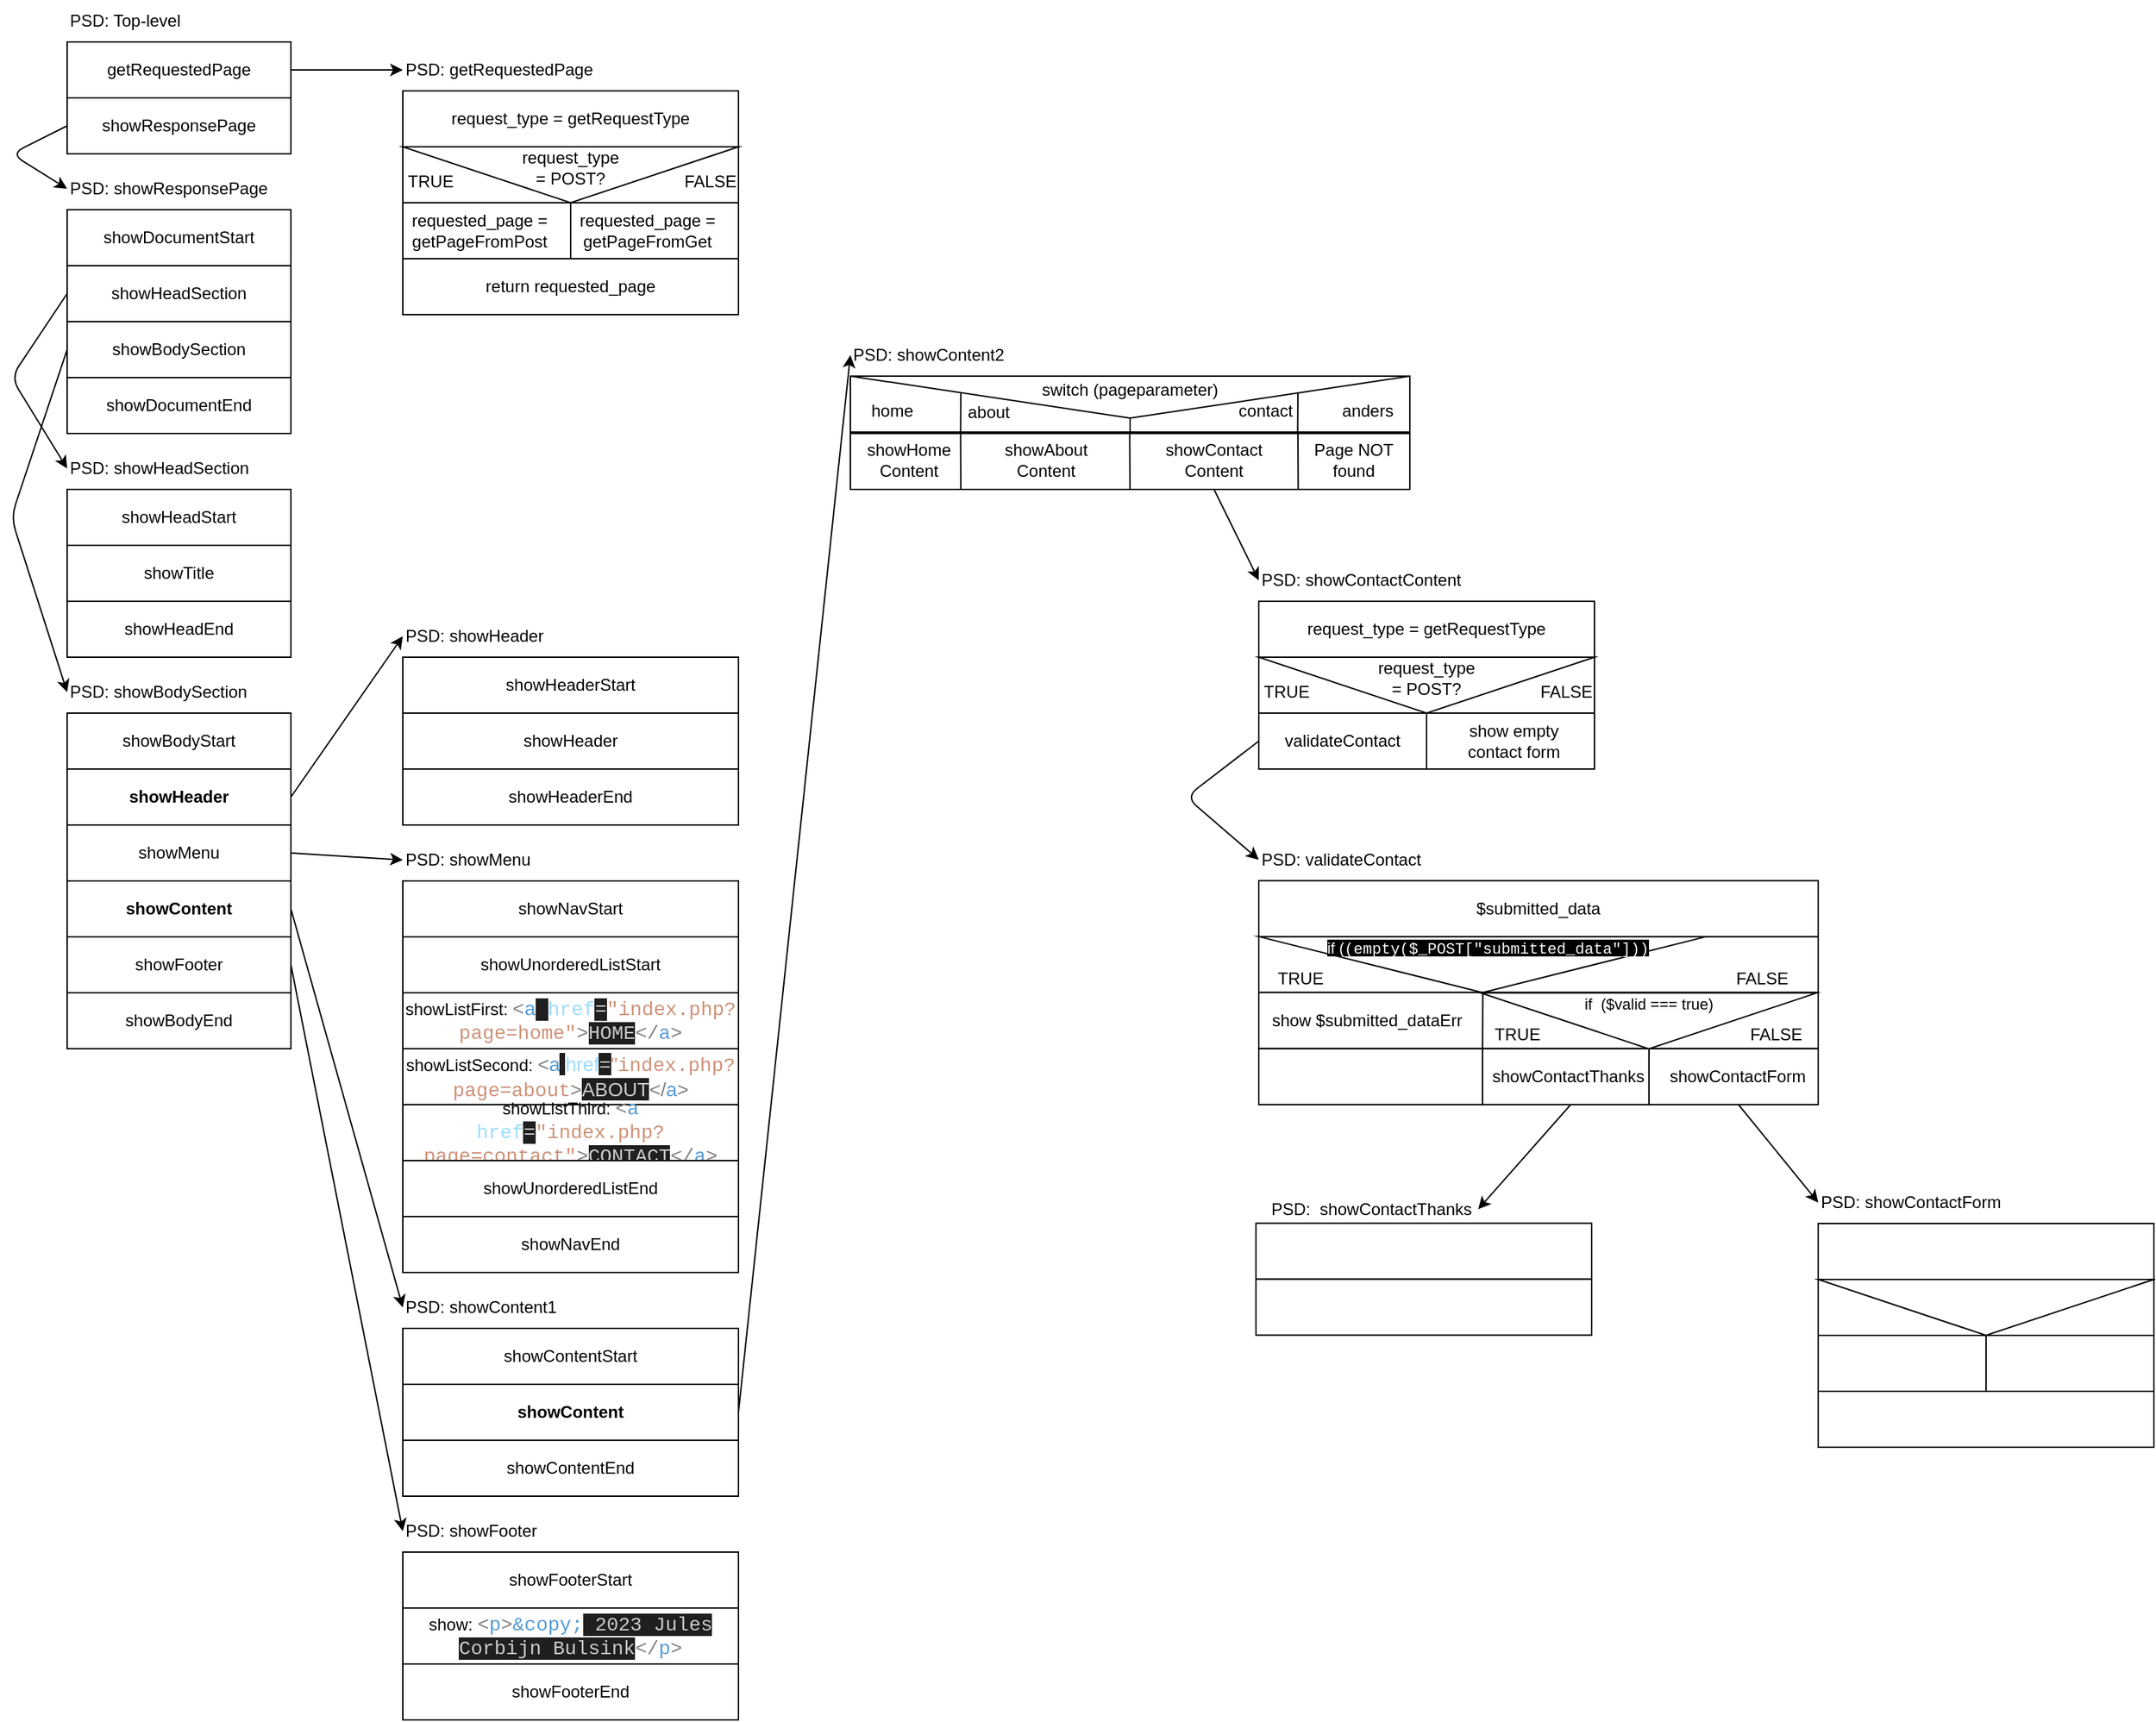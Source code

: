 <mxfile>
    <diagram id="UEIXfD_zLCxOEp8NK75K" name="Page-1">
        <mxGraphModel dx="501" dy="369" grid="1" gridSize="10" guides="1" tooltips="1" connect="1" arrows="1" fold="1" page="1" pageScale="1" pageWidth="3300" pageHeight="4681" math="0" shadow="0">
            <root>
                <mxCell id="0"/>
                <mxCell id="1" parent="0"/>
                <mxCell id="223" style="edgeStyle=none;html=1;exitX=1;exitY=0.5;exitDx=0;exitDy=0;entryX=0;entryY=0.5;entryDx=0;entryDy=0;fontSize=12;" parent="1" source="2" target="93" edge="1">
                    <mxGeometry relative="1" as="geometry"/>
                </mxCell>
                <mxCell id="2" value="getRequestedPage" style="rounded=0;whiteSpace=wrap;html=1;" parent="1" vertex="1">
                    <mxGeometry x="80" y="80" width="160" height="40" as="geometry"/>
                </mxCell>
                <mxCell id="222" style="edgeStyle=none;html=1;exitX=0;exitY=0.5;exitDx=0;exitDy=0;entryX=0;entryY=0.5;entryDx=0;entryDy=0;fontSize=12;" parent="1" source="3" target="10" edge="1">
                    <mxGeometry relative="1" as="geometry">
                        <Array as="points">
                            <mxPoint x="40" y="160"/>
                        </Array>
                    </mxGeometry>
                </mxCell>
                <mxCell id="3" value="showResponsePage" style="rounded=0;whiteSpace=wrap;html=1;" parent="1" vertex="1">
                    <mxGeometry x="80" y="120" width="160" height="40" as="geometry"/>
                </mxCell>
                <mxCell id="5" value="PSD: Top-level" style="text;html=1;strokeColor=none;fillColor=none;align=left;verticalAlign=middle;whiteSpace=wrap;rounded=0;" parent="1" vertex="1">
                    <mxGeometry x="80" y="50" width="110" height="30" as="geometry"/>
                </mxCell>
                <mxCell id="8" value="showDocumentStart" style="rounded=0;whiteSpace=wrap;html=1;" parent="1" vertex="1">
                    <mxGeometry x="80" y="200" width="160" height="40" as="geometry"/>
                </mxCell>
                <mxCell id="43" style="edgeStyle=none;html=1;exitX=0;exitY=0.5;exitDx=0;exitDy=0;entryX=0;entryY=0.5;entryDx=0;entryDy=0;" parent="1" source="9" target="41" edge="1">
                    <mxGeometry relative="1" as="geometry">
                        <mxPoint x="40" y="260" as="targetPoint"/>
                        <Array as="points">
                            <mxPoint x="40" y="320"/>
                        </Array>
                    </mxGeometry>
                </mxCell>
                <mxCell id="9" value="showHeadSection" style="rounded=0;whiteSpace=wrap;html=1;" parent="1" vertex="1">
                    <mxGeometry x="80" y="240" width="160" height="40" as="geometry"/>
                </mxCell>
                <mxCell id="10" value="PSD: showResponsePage" style="text;html=1;strokeColor=none;fillColor=none;align=left;verticalAlign=middle;whiteSpace=wrap;rounded=0;" parent="1" vertex="1">
                    <mxGeometry x="80" y="170" width="150" height="30" as="geometry"/>
                </mxCell>
                <mxCell id="45" style="edgeStyle=none;html=1;exitX=0;exitY=0.5;exitDx=0;exitDy=0;entryX=0;entryY=0.5;entryDx=0;entryDy=0;" parent="1" source="12" target="18" edge="1">
                    <mxGeometry relative="1" as="geometry">
                        <Array as="points">
                            <mxPoint x="40" y="420"/>
                        </Array>
                    </mxGeometry>
                </mxCell>
                <mxCell id="12" value="showBodySection" style="rounded=0;whiteSpace=wrap;html=1;" parent="1" vertex="1">
                    <mxGeometry x="80" y="280" width="160" height="40" as="geometry"/>
                </mxCell>
                <mxCell id="13" value="showDocumentEnd" style="rounded=0;whiteSpace=wrap;html=1;" parent="1" vertex="1">
                    <mxGeometry x="80" y="320" width="160" height="40" as="geometry"/>
                </mxCell>
                <mxCell id="14" value="showBodyStart" style="rounded=0;whiteSpace=wrap;html=1;" parent="1" vertex="1">
                    <mxGeometry x="80" y="560" width="160" height="40" as="geometry"/>
                </mxCell>
                <mxCell id="66" style="edgeStyle=none;html=1;exitX=1;exitY=0.5;exitDx=0;exitDy=0;entryX=0;entryY=0.5;entryDx=0;entryDy=0;fontFamily=Helvetica;" parent="1" source="15" target="32" edge="1">
                    <mxGeometry relative="1" as="geometry"/>
                </mxCell>
                <mxCell id="15" value="&lt;b&gt;showHeader&lt;/b&gt;" style="rounded=0;whiteSpace=wrap;html=1;" parent="1" vertex="1">
                    <mxGeometry x="80" y="600" width="160" height="40" as="geometry"/>
                </mxCell>
                <mxCell id="65" style="edgeStyle=none;html=1;exitX=1;exitY=0.5;exitDx=0;exitDy=0;entryX=0;entryY=0.5;entryDx=0;entryDy=0;fontFamily=Helvetica;" parent="1" source="16" target="23" edge="1">
                    <mxGeometry relative="1" as="geometry"/>
                </mxCell>
                <mxCell id="16" value="showMenu" style="rounded=0;whiteSpace=wrap;html=1;" parent="1" vertex="1">
                    <mxGeometry x="80" y="640" width="160" height="40" as="geometry"/>
                </mxCell>
                <mxCell id="64" style="edgeStyle=none;html=1;exitX=1;exitY=0.5;exitDx=0;exitDy=0;entryX=0;entryY=0.5;entryDx=0;entryDy=0;fontFamily=Helvetica;" parent="1" source="17" target="59" edge="1">
                    <mxGeometry relative="1" as="geometry"/>
                </mxCell>
                <mxCell id="17" value="showContent" style="rounded=0;whiteSpace=wrap;html=1;fontStyle=1" parent="1" vertex="1">
                    <mxGeometry x="80" y="680" width="160" height="40" as="geometry"/>
                </mxCell>
                <mxCell id="18" value="PSD: showBodySection" style="text;html=1;strokeColor=none;fillColor=none;align=left;verticalAlign=middle;whiteSpace=wrap;rounded=0;" parent="1" vertex="1">
                    <mxGeometry x="80" y="530" width="150" height="30" as="geometry"/>
                </mxCell>
                <mxCell id="63" style="edgeStyle=none;html=1;exitX=1;exitY=0.5;exitDx=0;exitDy=0;entryX=0;entryY=0.5;entryDx=0;entryDy=0;fontFamily=Helvetica;" parent="1" source="19" target="37" edge="1">
                    <mxGeometry relative="1" as="geometry"/>
                </mxCell>
                <mxCell id="19" value="showFooter" style="rounded=0;whiteSpace=wrap;html=1;" parent="1" vertex="1">
                    <mxGeometry x="80" y="720" width="160" height="40" as="geometry"/>
                </mxCell>
                <mxCell id="20" value="showBodyEnd" style="rounded=0;whiteSpace=wrap;html=1;" parent="1" vertex="1">
                    <mxGeometry x="80" y="760" width="160" height="40" as="geometry"/>
                </mxCell>
                <mxCell id="21" value="showUnorderedListStart" style="rounded=0;whiteSpace=wrap;html=1;" parent="1" vertex="1">
                    <mxGeometry x="320" y="720" width="240" height="40" as="geometry"/>
                </mxCell>
                <mxCell id="22" value="showListFirst:&amp;nbsp;&lt;span style=&quot;font-family: Consolas, &amp;quot;Courier New&amp;quot;, monospace; font-size: 14px; color: rgb(128, 128, 128);&quot;&gt;&amp;lt;&lt;/span&gt;&lt;span style=&quot;font-family: Consolas, &amp;quot;Courier New&amp;quot;, monospace; font-size: 14px; color: rgb(86, 156, 214);&quot;&gt;a&lt;/span&gt;&lt;span style=&quot;background-color: rgb(31, 31, 31); color: rgb(204, 204, 204); font-family: Consolas, &amp;quot;Courier New&amp;quot;, monospace; font-size: 14px;&quot;&gt; &lt;/span&gt;&lt;span style=&quot;font-family: Consolas, &amp;quot;Courier New&amp;quot;, monospace; font-size: 14px; color: rgb(156, 220, 254);&quot;&gt;href&lt;/span&gt;&lt;span style=&quot;background-color: rgb(31, 31, 31); color: rgb(204, 204, 204); font-family: Consolas, &amp;quot;Courier New&amp;quot;, monospace; font-size: 14px;&quot;&gt;=&lt;/span&gt;&lt;span style=&quot;font-family: Consolas, &amp;quot;Courier New&amp;quot;, monospace; font-size: 14px; color: rgb(206, 145, 120);&quot;&gt;&quot;index.php?page=home&quot;&lt;/span&gt;&lt;span style=&quot;font-family: Consolas, &amp;quot;Courier New&amp;quot;, monospace; font-size: 14px; color: rgb(128, 128, 128);&quot;&gt;&amp;gt;&lt;/span&gt;&lt;span style=&quot;background-color: rgb(31, 31, 31); color: rgb(204, 204, 204); font-family: Consolas, &amp;quot;Courier New&amp;quot;, monospace; font-size: 14px;&quot;&gt;HOME&lt;/span&gt;&lt;span style=&quot;font-family: Consolas, &amp;quot;Courier New&amp;quot;, monospace; font-size: 14px; color: rgb(128, 128, 128);&quot;&gt;&amp;lt;/&lt;/span&gt;&lt;span style=&quot;font-family: Consolas, &amp;quot;Courier New&amp;quot;, monospace; font-size: 14px; color: rgb(86, 156, 214);&quot;&gt;a&lt;/span&gt;&lt;span style=&quot;font-family: Consolas, &amp;quot;Courier New&amp;quot;, monospace; font-size: 14px; color: rgb(128, 128, 128);&quot;&gt;&amp;gt;&lt;/span&gt;" style="rounded=0;whiteSpace=wrap;html=1;" parent="1" vertex="1">
                    <mxGeometry x="320" y="760" width="240" height="40" as="geometry"/>
                </mxCell>
                <mxCell id="23" value="PSD: showMenu" style="text;html=1;strokeColor=none;fillColor=none;align=left;verticalAlign=middle;whiteSpace=wrap;rounded=0;" parent="1" vertex="1">
                    <mxGeometry x="320" y="650" width="150" height="30" as="geometry"/>
                </mxCell>
                <mxCell id="24" value="showListSecond:&amp;nbsp;&lt;span style=&quot;font-size: 14px; color: rgb(128, 128, 128);&quot;&gt;&amp;lt;&lt;/span&gt;&lt;span style=&quot;font-size: 14px; color: rgb(86, 156, 214);&quot;&gt;a&lt;/span&gt;&lt;span style=&quot;background-color: rgb(31, 31, 31); color: rgb(204, 204, 204); font-size: 14px;&quot;&gt; &lt;/span&gt;&lt;span style=&quot;font-size: 14px; color: rgb(156, 220, 254);&quot;&gt;href&lt;/span&gt;&lt;span style=&quot;background-color: rgb(31, 31, 31); color: rgb(204, 204, 204); font-size: 14px;&quot;&gt;=&lt;/span&gt;&lt;span style=&quot;font-size: 14px; color: rgb(206, 145, 120);&quot;&gt;&quot;&lt;/span&gt;&lt;span style=&quot;color: rgb(206, 145, 120); font-family: Consolas, &amp;quot;Courier New&amp;quot;, monospace; font-size: 14px;&quot;&gt;index.php?page=about&lt;/span&gt;&lt;span style=&quot;font-size: 14px; color: rgb(128, 128, 128);&quot;&gt;&amp;gt;&lt;/span&gt;&lt;span style=&quot;background-color: rgb(31, 31, 31); color: rgb(204, 204, 204); font-size: 14px;&quot;&gt;ABOUT&lt;/span&gt;&lt;span style=&quot;font-size: 14px; color: rgb(128, 128, 128);&quot;&gt;&amp;lt;/&lt;/span&gt;&lt;span style=&quot;font-size: 14px; color: rgb(86, 156, 214);&quot;&gt;a&lt;/span&gt;&lt;span style=&quot;font-size: 14px; color: rgb(128, 128, 128);&quot;&gt;&amp;gt;&lt;/span&gt;" style="rounded=0;whiteSpace=wrap;html=1;" parent="1" vertex="1">
                    <mxGeometry x="320" y="800" width="240" height="40" as="geometry"/>
                </mxCell>
                <mxCell id="25" value="showListThird:&amp;nbsp;&lt;span style=&quot;font-family: Consolas, &amp;quot;Courier New&amp;quot;, monospace; font-size: 14px; color: rgb(128, 128, 128);&quot;&gt;&amp;lt;&lt;/span&gt;&lt;span style=&quot;font-family: Consolas, &amp;quot;Courier New&amp;quot;, monospace; font-size: 14px; color: rgb(86, 156, 214);&quot;&gt;a&lt;/span&gt;&lt;span style=&quot;background-color: rgb(31, 31, 31); color: rgb(204, 204, 204); font-family: Consolas, &amp;quot;Courier New&amp;quot;, monospace; font-size: 14px;&quot;&gt; &lt;/span&gt;&lt;span style=&quot;font-family: Consolas, &amp;quot;Courier New&amp;quot;, monospace; font-size: 14px; color: rgb(156, 220, 254);&quot;&gt;href&lt;/span&gt;&lt;span style=&quot;background-color: rgb(31, 31, 31); color: rgb(204, 204, 204); font-family: Consolas, &amp;quot;Courier New&amp;quot;, monospace; font-size: 14px;&quot;&gt;=&lt;/span&gt;&lt;span style=&quot;font-family: Consolas, &amp;quot;Courier New&amp;quot;, monospace; font-size: 14px; color: rgb(206, 145, 120);&quot;&gt;&quot;index.php?page=contact&quot;&lt;/span&gt;&lt;span style=&quot;font-family: Consolas, &amp;quot;Courier New&amp;quot;, monospace; font-size: 14px; color: rgb(128, 128, 128);&quot;&gt;&amp;gt;&lt;/span&gt;&lt;span style=&quot;background-color: rgb(31, 31, 31); color: rgb(204, 204, 204); font-family: Consolas, &amp;quot;Courier New&amp;quot;, monospace; font-size: 14px;&quot;&gt;CONTACT&lt;/span&gt;&lt;span style=&quot;font-family: Consolas, &amp;quot;Courier New&amp;quot;, monospace; font-size: 14px; color: rgb(128, 128, 128);&quot;&gt;&amp;lt;/&lt;/span&gt;&lt;span style=&quot;font-family: Consolas, &amp;quot;Courier New&amp;quot;, monospace; font-size: 14px; color: rgb(86, 156, 214);&quot;&gt;a&lt;/span&gt;&lt;span style=&quot;font-family: Consolas, &amp;quot;Courier New&amp;quot;, monospace; font-size: 14px; color: rgb(128, 128, 128);&quot;&gt;&amp;gt;&lt;/span&gt;" style="rounded=0;whiteSpace=wrap;html=1;" parent="1" vertex="1">
                    <mxGeometry x="320" y="840" width="240" height="40" as="geometry"/>
                </mxCell>
                <mxCell id="26" value="showUnorderedListEnd" style="rounded=0;whiteSpace=wrap;html=1;" parent="1" vertex="1">
                    <mxGeometry x="320" y="880" width="240" height="40" as="geometry"/>
                </mxCell>
                <mxCell id="27" value="showNavStart" style="rounded=0;whiteSpace=wrap;html=1;" parent="1" vertex="1">
                    <mxGeometry x="320" y="680" width="240" height="40" as="geometry"/>
                </mxCell>
                <mxCell id="29" value="showNavEnd" style="rounded=0;whiteSpace=wrap;html=1;" parent="1" vertex="1">
                    <mxGeometry x="320" y="920" width="240" height="40" as="geometry"/>
                </mxCell>
                <mxCell id="30" value="showHeaderStart" style="rounded=0;whiteSpace=wrap;html=1;" parent="1" vertex="1">
                    <mxGeometry x="320" y="520" width="240" height="40" as="geometry"/>
                </mxCell>
                <mxCell id="31" value="showHeader" style="rounded=0;whiteSpace=wrap;html=1;" parent="1" vertex="1">
                    <mxGeometry x="320" y="560" width="240" height="40" as="geometry"/>
                </mxCell>
                <mxCell id="32" value="PSD: showHeader" style="text;html=1;strokeColor=none;fillColor=none;align=left;verticalAlign=middle;whiteSpace=wrap;rounded=0;" parent="1" vertex="1">
                    <mxGeometry x="320" y="490" width="150" height="30" as="geometry"/>
                </mxCell>
                <mxCell id="33" value="showHeaderEnd" style="rounded=0;whiteSpace=wrap;html=1;" parent="1" vertex="1">
                    <mxGeometry x="320" y="600" width="240" height="40" as="geometry"/>
                </mxCell>
                <mxCell id="35" value="showFooterStart" style="rounded=0;whiteSpace=wrap;html=1;" parent="1" vertex="1">
                    <mxGeometry x="320" y="1160" width="240" height="40" as="geometry"/>
                </mxCell>
                <mxCell id="36" value="show:&amp;nbsp;&lt;span style=&quot;font-family: Consolas, &amp;quot;Courier New&amp;quot;, monospace; font-size: 14px; color: rgb(128, 128, 128);&quot;&gt;&amp;lt;&lt;/span&gt;&lt;span style=&quot;font-family: Consolas, &amp;quot;Courier New&amp;quot;, monospace; font-size: 14px; color: rgb(86, 156, 214);&quot;&gt;p&lt;/span&gt;&lt;span style=&quot;font-family: Consolas, &amp;quot;Courier New&amp;quot;, monospace; font-size: 14px; color: rgb(128, 128, 128);&quot;&gt;&amp;gt;&lt;/span&gt;&lt;span style=&quot;font-family: Consolas, &amp;quot;Courier New&amp;quot;, monospace; font-size: 14px; color: rgb(86, 156, 214);&quot;&gt;&amp;amp;copy;&lt;/span&gt;&lt;span style=&quot;background-color: rgb(31, 31, 31); color: rgb(204, 204, 204); font-family: Consolas, &amp;quot;Courier New&amp;quot;, monospace; font-size: 14px;&quot;&gt; 2023 Jules Corbijn Bulsink&lt;/span&gt;&lt;span style=&quot;font-family: Consolas, &amp;quot;Courier New&amp;quot;, monospace; font-size: 14px; color: rgb(128, 128, 128);&quot;&gt;&amp;lt;/&lt;/span&gt;&lt;span style=&quot;font-family: Consolas, &amp;quot;Courier New&amp;quot;, monospace; font-size: 14px; color: rgb(86, 156, 214);&quot;&gt;p&lt;/span&gt;&lt;span style=&quot;font-family: Consolas, &amp;quot;Courier New&amp;quot;, monospace; font-size: 14px; color: rgb(128, 128, 128);&quot;&gt;&amp;gt;&lt;/span&gt;" style="rounded=0;whiteSpace=wrap;html=1;" parent="1" vertex="1">
                    <mxGeometry x="320" y="1200" width="240" height="40" as="geometry"/>
                </mxCell>
                <mxCell id="37" value="PSD: showFooter" style="text;html=1;strokeColor=none;fillColor=none;align=left;verticalAlign=middle;whiteSpace=wrap;rounded=0;" parent="1" vertex="1">
                    <mxGeometry x="320" y="1130" width="150" height="30" as="geometry"/>
                </mxCell>
                <mxCell id="38" value="showFooterEnd" style="rounded=0;whiteSpace=wrap;html=1;" parent="1" vertex="1">
                    <mxGeometry x="320" y="1240" width="240" height="40" as="geometry"/>
                </mxCell>
                <mxCell id="39" value="showHeadStart" style="rounded=0;whiteSpace=wrap;html=1;" parent="1" vertex="1">
                    <mxGeometry x="80" y="400" width="160" height="40" as="geometry"/>
                </mxCell>
                <mxCell id="40" value="&lt;span style=&quot;font-weight: normal;&quot;&gt;showTitle&lt;/span&gt;" style="rounded=0;whiteSpace=wrap;html=1;fontStyle=1" parent="1" vertex="1">
                    <mxGeometry x="80" y="440" width="160" height="40" as="geometry"/>
                </mxCell>
                <mxCell id="41" value="PSD: showHeadSection" style="text;html=1;strokeColor=none;fillColor=none;align=left;verticalAlign=middle;whiteSpace=wrap;rounded=0;" parent="1" vertex="1">
                    <mxGeometry x="80" y="370" width="150" height="30" as="geometry"/>
                </mxCell>
                <mxCell id="42" value="showHeadEnd" style="rounded=0;whiteSpace=wrap;html=1;" parent="1" vertex="1">
                    <mxGeometry x="80" y="480" width="160" height="40" as="geometry"/>
                </mxCell>
                <mxCell id="57" value="showContentStart" style="rounded=0;whiteSpace=wrap;html=1;" parent="1" vertex="1">
                    <mxGeometry x="320" y="1000" width="240" height="40" as="geometry"/>
                </mxCell>
                <mxCell id="155" style="edgeStyle=none;html=1;exitX=1;exitY=0.5;exitDx=0;exitDy=0;entryX=0;entryY=0.5;entryDx=0;entryDy=0;fontFamily=Helvetica;" parent="1" source="58" target="139" edge="1">
                    <mxGeometry relative="1" as="geometry"/>
                </mxCell>
                <mxCell id="58" value="&lt;b&gt;showContent&lt;/b&gt;" style="rounded=0;whiteSpace=wrap;html=1;" parent="1" vertex="1">
                    <mxGeometry x="320" y="1040" width="240" height="40" as="geometry"/>
                </mxCell>
                <mxCell id="59" value="PSD: showContent1" style="text;html=1;strokeColor=none;fillColor=none;align=left;verticalAlign=middle;whiteSpace=wrap;rounded=0;" parent="1" vertex="1">
                    <mxGeometry x="320" y="970" width="150" height="30" as="geometry"/>
                </mxCell>
                <mxCell id="60" value="showContentEnd" style="rounded=0;whiteSpace=wrap;html=1;" parent="1" vertex="1">
                    <mxGeometry x="320" y="1080" width="240" height="40" as="geometry"/>
                </mxCell>
                <mxCell id="93" value="PSD: getRequestedPage" style="text;html=1;strokeColor=none;fillColor=none;align=left;verticalAlign=middle;whiteSpace=wrap;rounded=0;" parent="1" vertex="1">
                    <mxGeometry x="320" y="85" width="150" height="30" as="geometry"/>
                </mxCell>
                <mxCell id="94" value="" style="rounded=0;whiteSpace=wrap;html=1;" parent="1" vertex="1">
                    <mxGeometry x="320" y="155" width="240" height="40" as="geometry"/>
                </mxCell>
                <mxCell id="95" value="" style="triangle;whiteSpace=wrap;html=1;fontFamily=Helvetica;rotation=90;" parent="1" vertex="1">
                    <mxGeometry x="420" y="55" width="40" height="240" as="geometry"/>
                </mxCell>
                <mxCell id="97" value="request_type = POST?" style="text;html=1;strokeColor=none;fillColor=none;align=center;verticalAlign=middle;whiteSpace=wrap;rounded=0;fontFamily=Helvetica;" parent="1" vertex="1">
                    <mxGeometry x="410" y="155" width="60" height="30" as="geometry"/>
                </mxCell>
                <mxCell id="98" value="request_type = getRequestType" style="rounded=0;whiteSpace=wrap;html=1;" parent="1" vertex="1">
                    <mxGeometry x="320" y="115" width="240" height="40" as="geometry"/>
                </mxCell>
                <mxCell id="99" value="TRUE" style="text;html=1;strokeColor=none;fillColor=none;align=center;verticalAlign=middle;whiteSpace=wrap;rounded=0;fontFamily=Helvetica;" parent="1" vertex="1">
                    <mxGeometry x="310" y="165" width="60" height="30" as="geometry"/>
                </mxCell>
                <mxCell id="100" value="FALSE" style="text;html=1;strokeColor=none;fillColor=none;align=center;verticalAlign=middle;whiteSpace=wrap;rounded=0;fontFamily=Helvetica;" parent="1" vertex="1">
                    <mxGeometry x="510" y="165" width="60" height="30" as="geometry"/>
                </mxCell>
                <mxCell id="101" value="" style="rounded=0;whiteSpace=wrap;html=1;" parent="1" vertex="1">
                    <mxGeometry x="320" y="195" width="240" height="40" as="geometry"/>
                </mxCell>
                <mxCell id="102" value="" style="endArrow=none;html=1;fontFamily=Helvetica;entryX=0.5;entryY=0;entryDx=0;entryDy=0;exitX=0.5;exitY=1;exitDx=0;exitDy=0;" parent="1" source="101" target="101" edge="1">
                    <mxGeometry width="50" height="50" relative="1" as="geometry">
                        <mxPoint x="370" y="245" as="sourcePoint"/>
                        <mxPoint x="420" y="195" as="targetPoint"/>
                    </mxGeometry>
                </mxCell>
                <mxCell id="103" value="requested_page = getPageFromPost" style="text;html=1;strokeColor=none;fillColor=none;align=center;verticalAlign=middle;whiteSpace=wrap;rounded=0;fontFamily=Helvetica;" parent="1" vertex="1">
                    <mxGeometry x="310" y="200" width="130" height="30" as="geometry"/>
                </mxCell>
                <mxCell id="104" value="requested_page = getPageFromGet" style="text;html=1;strokeColor=none;fillColor=none;align=center;verticalAlign=middle;whiteSpace=wrap;rounded=0;fontFamily=Helvetica;" parent="1" vertex="1">
                    <mxGeometry x="430" y="200" width="130" height="30" as="geometry"/>
                </mxCell>
                <mxCell id="106" value="return requested_page" style="rounded=0;whiteSpace=wrap;html=1;" parent="1" vertex="1">
                    <mxGeometry x="320" y="235" width="240" height="40" as="geometry"/>
                </mxCell>
                <mxCell id="119" value="" style="rounded=0;whiteSpace=wrap;html=1;" parent="1" vertex="1">
                    <mxGeometry x="640" y="319" width="400" height="40" as="geometry"/>
                </mxCell>
                <mxCell id="120" value="" style="triangle;whiteSpace=wrap;html=1;fontFamily=Helvetica;rotation=90;" parent="1" vertex="1">
                    <mxGeometry x="825" y="134" width="30" height="400" as="geometry"/>
                </mxCell>
                <mxCell id="121" value="switch (pageparameter)" style="text;html=1;strokeColor=none;fillColor=none;align=center;verticalAlign=middle;whiteSpace=wrap;rounded=0;fontFamily=Helvetica;" parent="1" vertex="1">
                    <mxGeometry x="755" y="314" width="170" height="30" as="geometry"/>
                </mxCell>
                <mxCell id="135" value="" style="endArrow=none;html=1;fontFamily=Helvetica;exitX=0.197;exitY=1.007;exitDx=0;exitDy=0;exitPerimeter=0;" parent="1" source="119" edge="1">
                    <mxGeometry width="50" height="50" relative="1" as="geometry">
                        <mxPoint x="710" y="389" as="sourcePoint"/>
                        <mxPoint x="719" y="331" as="targetPoint"/>
                    </mxGeometry>
                </mxCell>
                <mxCell id="136" value="" style="endArrow=none;html=1;fontFamily=Helvetica;exitX=0.197;exitY=1.007;exitDx=0;exitDy=0;exitPerimeter=0;" parent="1" edge="1">
                    <mxGeometry width="50" height="50" relative="1" as="geometry">
                        <mxPoint x="959.8" y="359.28" as="sourcePoint"/>
                        <mxPoint x="960" y="331" as="targetPoint"/>
                    </mxGeometry>
                </mxCell>
                <mxCell id="137" value="" style="endArrow=none;html=1;fontFamily=Helvetica;exitX=0.5;exitY=1;exitDx=0;exitDy=0;" parent="1" source="119" edge="1">
                    <mxGeometry width="50" height="50" relative="1" as="geometry">
                        <mxPoint x="780" y="389" as="sourcePoint"/>
                        <mxPoint x="840" y="349" as="targetPoint"/>
                    </mxGeometry>
                </mxCell>
                <mxCell id="139" value="PSD: showContent2" style="text;html=1;strokeColor=none;fillColor=none;align=left;verticalAlign=middle;whiteSpace=wrap;rounded=0;" parent="1" vertex="1">
                    <mxGeometry x="640" y="289" width="150" height="30" as="geometry"/>
                </mxCell>
                <mxCell id="140" value="home" style="text;html=1;strokeColor=none;fillColor=none;align=center;verticalAlign=middle;whiteSpace=wrap;rounded=0;fontFamily=Helvetica;" parent="1" vertex="1">
                    <mxGeometry x="640" y="329" width="60" height="30" as="geometry"/>
                </mxCell>
                <mxCell id="141" value="anders" style="text;html=1;strokeColor=none;fillColor=none;align=center;verticalAlign=middle;whiteSpace=wrap;rounded=0;fontFamily=Helvetica;" parent="1" vertex="1">
                    <mxGeometry x="980" y="329" width="60" height="30" as="geometry"/>
                </mxCell>
                <mxCell id="142" value="contact" style="text;html=1;strokeColor=none;fillColor=none;align=center;verticalAlign=middle;whiteSpace=wrap;rounded=0;fontFamily=Helvetica;" parent="1" vertex="1">
                    <mxGeometry x="907" y="329" width="60" height="30" as="geometry"/>
                </mxCell>
                <mxCell id="144" value="about" style="text;html=1;strokeColor=none;fillColor=none;align=center;verticalAlign=middle;whiteSpace=wrap;rounded=0;fontFamily=Helvetica;" parent="1" vertex="1">
                    <mxGeometry x="720" y="330" width="38" height="30" as="geometry"/>
                </mxCell>
                <mxCell id="147" value="" style="rounded=0;whiteSpace=wrap;html=1;fontFamily=Helvetica;" parent="1" vertex="1">
                    <mxGeometry x="640" y="360" width="400" height="40" as="geometry"/>
                </mxCell>
                <mxCell id="148" value="" style="endArrow=none;html=1;fontFamily=Helvetica;entryX=0.197;entryY=0.013;entryDx=0;entryDy=0;entryPerimeter=0;" parent="1" target="147" edge="1">
                    <mxGeometry width="50" height="50" relative="1" as="geometry">
                        <mxPoint x="719" y="400" as="sourcePoint"/>
                        <mxPoint x="710" y="350" as="targetPoint"/>
                    </mxGeometry>
                </mxCell>
                <mxCell id="149" value="" style="endArrow=none;html=1;fontFamily=Helvetica;entryX=0.197;entryY=0.013;entryDx=0;entryDy=0;entryPerimeter=0;" parent="1" edge="1">
                    <mxGeometry width="50" height="50" relative="1" as="geometry">
                        <mxPoint x="839.91" y="399.48" as="sourcePoint"/>
                        <mxPoint x="839.71" y="360" as="targetPoint"/>
                    </mxGeometry>
                </mxCell>
                <mxCell id="150" value="" style="endArrow=none;html=1;fontFamily=Helvetica;entryX=0.197;entryY=0.013;entryDx=0;entryDy=0;entryPerimeter=0;" parent="1" edge="1">
                    <mxGeometry width="50" height="50" relative="1" as="geometry">
                        <mxPoint x="960.2" y="400" as="sourcePoint"/>
                        <mxPoint x="960.0" y="360.52" as="targetPoint"/>
                    </mxGeometry>
                </mxCell>
                <mxCell id="151" value="showHome Content" style="text;html=1;strokeColor=none;fillColor=none;align=center;verticalAlign=middle;whiteSpace=wrap;rounded=0;fontFamily=Helvetica;" parent="1" vertex="1">
                    <mxGeometry x="652" y="364" width="60" height="30" as="geometry"/>
                </mxCell>
                <mxCell id="152" value="showAbout Content" style="text;html=1;strokeColor=none;fillColor=none;align=center;verticalAlign=middle;whiteSpace=wrap;rounded=0;fontFamily=Helvetica;" parent="1" vertex="1">
                    <mxGeometry x="750" y="364" width="60" height="30" as="geometry"/>
                </mxCell>
                <mxCell id="227" style="edgeStyle=none;html=1;entryX=0;entryY=0.5;entryDx=0;entryDy=0;fontSize=12;" parent="1" target="156" edge="1">
                    <mxGeometry relative="1" as="geometry">
                        <mxPoint x="900" y="400" as="sourcePoint"/>
                    </mxGeometry>
                </mxCell>
                <mxCell id="153" value="showContact Content" style="text;html=1;strokeColor=none;fillColor=none;align=center;verticalAlign=middle;whiteSpace=wrap;rounded=0;fontFamily=Helvetica;" parent="1" vertex="1">
                    <mxGeometry x="870" y="364" width="60" height="30" as="geometry"/>
                </mxCell>
                <mxCell id="154" value="Page NOT found" style="text;html=1;strokeColor=none;fillColor=none;align=center;verticalAlign=middle;whiteSpace=wrap;rounded=0;fontFamily=Helvetica;" parent="1" vertex="1">
                    <mxGeometry x="970" y="364" width="60" height="30" as="geometry"/>
                </mxCell>
                <mxCell id="229" value="" style="edgeStyle=none;html=1;fontSize=12;" parent="1" source="156" target="160" edge="1">
                    <mxGeometry relative="1" as="geometry"/>
                </mxCell>
                <mxCell id="156" value="PSD: showContactContent" style="text;html=1;strokeColor=none;fillColor=none;align=left;verticalAlign=middle;whiteSpace=wrap;rounded=0;" parent="1" vertex="1">
                    <mxGeometry x="932" y="450" width="150" height="30" as="geometry"/>
                </mxCell>
                <mxCell id="157" value="" style="rounded=0;whiteSpace=wrap;html=1;" parent="1" vertex="1">
                    <mxGeometry x="932" y="520" width="240" height="40" as="geometry"/>
                </mxCell>
                <mxCell id="158" value="" style="triangle;whiteSpace=wrap;html=1;fontFamily=Helvetica;rotation=90;" parent="1" vertex="1">
                    <mxGeometry x="1032" y="420" width="40" height="240" as="geometry"/>
                </mxCell>
                <mxCell id="159" value="request_type = POST?" style="text;html=1;strokeColor=none;fillColor=none;align=center;verticalAlign=middle;whiteSpace=wrap;rounded=0;fontFamily=Helvetica;" parent="1" vertex="1">
                    <mxGeometry x="1022" y="520" width="60" height="30" as="geometry"/>
                </mxCell>
                <mxCell id="160" value="request_type = getRequestType" style="rounded=0;whiteSpace=wrap;html=1;" parent="1" vertex="1">
                    <mxGeometry x="932" y="480" width="240" height="40" as="geometry"/>
                </mxCell>
                <mxCell id="161" value="TRUE" style="text;html=1;strokeColor=none;fillColor=none;align=center;verticalAlign=middle;whiteSpace=wrap;rounded=0;fontFamily=Helvetica;" parent="1" vertex="1">
                    <mxGeometry x="922" y="530" width="60" height="30" as="geometry"/>
                </mxCell>
                <mxCell id="163" value="FALSE" style="text;html=1;strokeColor=none;fillColor=none;align=center;verticalAlign=middle;whiteSpace=wrap;rounded=0;fontFamily=Helvetica;" parent="1" vertex="1">
                    <mxGeometry x="1122" y="530" width="60" height="30" as="geometry"/>
                </mxCell>
                <mxCell id="230" style="edgeStyle=none;html=1;exitX=0;exitY=0.5;exitDx=0;exitDy=0;entryX=0;entryY=0.5;entryDx=0;entryDy=0;fontSize=12;" parent="1" source="164" target="169" edge="1">
                    <mxGeometry relative="1" as="geometry">
                        <Array as="points">
                            <mxPoint x="880" y="620"/>
                        </Array>
                    </mxGeometry>
                </mxCell>
                <mxCell id="164" value="" style="rounded=0;whiteSpace=wrap;html=1;" parent="1" vertex="1">
                    <mxGeometry x="932" y="560" width="240" height="40" as="geometry"/>
                </mxCell>
                <mxCell id="165" value="" style="endArrow=none;html=1;fontFamily=Helvetica;entryX=0.5;entryY=0;entryDx=0;entryDy=0;exitX=0.5;exitY=1;exitDx=0;exitDy=0;" parent="1" source="164" target="164" edge="1">
                    <mxGeometry width="50" height="50" relative="1" as="geometry">
                        <mxPoint x="982" y="610" as="sourcePoint"/>
                        <mxPoint x="1032" y="560" as="targetPoint"/>
                    </mxGeometry>
                </mxCell>
                <mxCell id="228" value="" style="edgeStyle=none;html=1;fontSize=12;" parent="1" source="169" target="173" edge="1">
                    <mxGeometry relative="1" as="geometry"/>
                </mxCell>
                <mxCell id="169" value="PSD: validateContact" style="text;html=1;strokeColor=none;fillColor=none;align=left;verticalAlign=middle;whiteSpace=wrap;rounded=0;" parent="1" vertex="1">
                    <mxGeometry x="932" y="649.81" width="150" height="30" as="geometry"/>
                </mxCell>
                <mxCell id="170" value="" style="rounded=0;whiteSpace=wrap;html=1;" parent="1" vertex="1">
                    <mxGeometry x="932" y="719.81" width="400" height="40" as="geometry"/>
                </mxCell>
                <mxCell id="171" value="" style="triangle;whiteSpace=wrap;html=1;fontFamily=Helvetica;rotation=90;" parent="1" vertex="1">
                    <mxGeometry x="1072" y="579.81" width="40" height="320" as="geometry"/>
                </mxCell>
                <mxCell id="173" value="$submitted_data" style="rounded=0;whiteSpace=wrap;html=1;" parent="1" vertex="1">
                    <mxGeometry x="932" y="679.81" width="400" height="40" as="geometry"/>
                </mxCell>
                <mxCell id="174" value="TRUE" style="text;html=1;strokeColor=none;fillColor=none;align=center;verticalAlign=middle;whiteSpace=wrap;rounded=0;fontFamily=Helvetica;" parent="1" vertex="1">
                    <mxGeometry x="932" y="734.81" width="60" height="30" as="geometry"/>
                </mxCell>
                <mxCell id="176" value="FALSE" style="text;html=1;strokeColor=none;fillColor=none;align=center;verticalAlign=middle;whiteSpace=wrap;rounded=0;fontFamily=Helvetica;" parent="1" vertex="1">
                    <mxGeometry x="1262" y="734.81" width="60" height="30" as="geometry"/>
                </mxCell>
                <mxCell id="177" value="" style="rounded=0;whiteSpace=wrap;html=1;" parent="1" vertex="1">
                    <mxGeometry x="932" y="759.81" width="400" height="40" as="geometry"/>
                </mxCell>
                <mxCell id="178" value="" style="endArrow=none;html=1;fontFamily=Helvetica;entryX=-0.001;entryY=0.994;entryDx=0;entryDy=0;exitX=0.4;exitY=0.077;exitDx=0;exitDy=0;exitPerimeter=0;entryPerimeter=0;" parent="1" target="209" edge="1">
                    <mxGeometry width="50" height="50" relative="1" as="geometry">
                        <mxPoint x="1092" y="802.89" as="sourcePoint"/>
                        <mxPoint x="1032" y="759.81" as="targetPoint"/>
                    </mxGeometry>
                </mxCell>
                <mxCell id="179" value="" style="rounded=0;whiteSpace=wrap;html=1;" parent="1" vertex="1">
                    <mxGeometry x="932" y="800" width="400" height="40" as="geometry"/>
                </mxCell>
                <mxCell id="180" value="PSD: showContactForm" style="text;html=1;strokeColor=none;fillColor=none;align=left;verticalAlign=middle;whiteSpace=wrap;rounded=0;" parent="1" vertex="1">
                    <mxGeometry x="1332" y="895" width="150" height="30" as="geometry"/>
                </mxCell>
                <mxCell id="181" value="" style="rounded=0;whiteSpace=wrap;html=1;" parent="1" vertex="1">
                    <mxGeometry x="1332" y="965" width="240" height="40" as="geometry"/>
                </mxCell>
                <mxCell id="182" value="" style="triangle;whiteSpace=wrap;html=1;fontFamily=Helvetica;rotation=90;" parent="1" vertex="1">
                    <mxGeometry x="1432" y="865" width="40" height="240" as="geometry"/>
                </mxCell>
                <mxCell id="184" value="" style="rounded=0;whiteSpace=wrap;html=1;" parent="1" vertex="1">
                    <mxGeometry x="1332" y="925" width="240" height="40" as="geometry"/>
                </mxCell>
                <mxCell id="187" value="" style="rounded=0;whiteSpace=wrap;html=1;" parent="1" vertex="1">
                    <mxGeometry x="1332" y="1005" width="240" height="40" as="geometry"/>
                </mxCell>
                <mxCell id="188" value="" style="endArrow=none;html=1;fontFamily=Helvetica;entryX=0.5;entryY=0;entryDx=0;entryDy=0;exitX=0.5;exitY=1;exitDx=0;exitDy=0;" parent="1" source="187" target="187" edge="1">
                    <mxGeometry width="50" height="50" relative="1" as="geometry">
                        <mxPoint x="1382" y="1055" as="sourcePoint"/>
                        <mxPoint x="1432" y="1005" as="targetPoint"/>
                    </mxGeometry>
                </mxCell>
                <mxCell id="189" value="" style="rounded=0;whiteSpace=wrap;html=1;" parent="1" vertex="1">
                    <mxGeometry x="1332" y="1045" width="240" height="40" as="geometry"/>
                </mxCell>
                <mxCell id="190" value="PSD:&amp;nbsp; showContactThanks" style="text;html=1;strokeColor=none;fillColor=none;align=left;verticalAlign=middle;whiteSpace=wrap;rounded=0;" parent="1" vertex="1">
                    <mxGeometry x="938.88" y="899.81" width="150" height="30" as="geometry"/>
                </mxCell>
                <mxCell id="232" value="" style="edgeStyle=none;html=1;fontSize=12;" parent="1" source="191" target="199" edge="1">
                    <mxGeometry relative="1" as="geometry"/>
                </mxCell>
                <mxCell id="191" value="" style="rounded=0;whiteSpace=wrap;html=1;" parent="1" vertex="1">
                    <mxGeometry x="930" y="924.81" width="240" height="40" as="geometry"/>
                </mxCell>
                <mxCell id="199" value="" style="rounded=0;whiteSpace=wrap;html=1;" parent="1" vertex="1">
                    <mxGeometry x="930" y="964.81" width="240" height="40" as="geometry"/>
                </mxCell>
                <mxCell id="200" value="show empty contact form" style="text;html=1;strokeColor=none;fillColor=none;align=center;verticalAlign=middle;whiteSpace=wrap;rounded=0;" parent="1" vertex="1">
                    <mxGeometry x="1062" y="565" width="105" height="30" as="geometry"/>
                </mxCell>
                <mxCell id="201" value="validateContact" style="text;html=1;strokeColor=none;fillColor=none;align=center;verticalAlign=middle;whiteSpace=wrap;rounded=0;" parent="1" vertex="1">
                    <mxGeometry x="962" y="565" width="60" height="30" as="geometry"/>
                </mxCell>
                <mxCell id="205" value="&lt;font color=&quot;#ffffff&quot; style=&quot;background-color: rgb(0, 0, 0);&quot;&gt;if (&lt;span style=&quot;font-family: Consolas, &amp;quot;Courier New&amp;quot;, monospace; font-size: 11px;&quot;&gt;(empty($_POST[&lt;/span&gt;&lt;span style=&quot;font-family: Consolas, &amp;quot;Courier New&amp;quot;, monospace; font-size: 11px;&quot;&gt;&quot;submitted_data&quot;&lt;/span&gt;&lt;span style=&quot;font-family: Consolas, &amp;quot;Courier New&amp;quot;, monospace; font-size: 11px;&quot;&gt;]))&lt;/span&gt;&lt;/font&gt;" style="text;html=1;strokeColor=none;fillColor=none;align=center;verticalAlign=middle;whiteSpace=wrap;rounded=0;fontSize=11;" parent="1" vertex="1">
                    <mxGeometry x="961" y="713.81" width="270" height="30" as="geometry"/>
                </mxCell>
                <mxCell id="208" value="show $submitted_dataErr" style="text;html=1;strokeColor=none;fillColor=none;align=center;verticalAlign=middle;whiteSpace=wrap;rounded=0;fontSize=12;" parent="1" vertex="1">
                    <mxGeometry x="922" y="764.81" width="175" height="30" as="geometry"/>
                </mxCell>
                <mxCell id="209" value="" style="triangle;whiteSpace=wrap;html=1;fontSize=12;rotation=90;" parent="1" vertex="1">
                    <mxGeometry x="1190.88" y="659.94" width="40" height="240.25" as="geometry"/>
                </mxCell>
                <mxCell id="213" value="if&amp;nbsp; ($valid === true)" style="text;html=1;strokeColor=none;fillColor=none;align=center;verticalAlign=middle;whiteSpace=wrap;rounded=0;fontSize=11;" parent="1" vertex="1">
                    <mxGeometry x="1075.88" y="752.81" width="270" height="30" as="geometry"/>
                </mxCell>
                <mxCell id="214" value="TRUE" style="text;html=1;strokeColor=none;fillColor=none;align=center;verticalAlign=middle;whiteSpace=wrap;rounded=0;fontFamily=Helvetica;" parent="1" vertex="1">
                    <mxGeometry x="1087" y="774.81" width="60" height="30" as="geometry"/>
                </mxCell>
                <mxCell id="216" value="FALSE" style="text;html=1;strokeColor=none;fillColor=none;align=center;verticalAlign=middle;whiteSpace=wrap;rounded=0;fontFamily=Helvetica;" parent="1" vertex="1">
                    <mxGeometry x="1272" y="774.81" width="60" height="30" as="geometry"/>
                </mxCell>
                <mxCell id="218" value="" style="endArrow=none;html=1;fontSize=12;" parent="1" edge="1">
                    <mxGeometry width="50" height="50" relative="1" as="geometry">
                        <mxPoint x="1092" y="840" as="sourcePoint"/>
                        <mxPoint x="1092" y="800" as="targetPoint"/>
                    </mxGeometry>
                </mxCell>
                <mxCell id="219" value="" style="endArrow=none;html=1;fontSize=12;" parent="1" edge="1">
                    <mxGeometry width="50" height="50" relative="1" as="geometry">
                        <mxPoint x="1211" y="840" as="sourcePoint"/>
                        <mxPoint x="1211" y="800" as="targetPoint"/>
                    </mxGeometry>
                </mxCell>
                <mxCell id="233" style="edgeStyle=none;html=1;entryX=1;entryY=0.5;entryDx=0;entryDy=0;fontSize=12;" parent="1" target="190" edge="1">
                    <mxGeometry relative="1" as="geometry">
                        <mxPoint x="1155" y="840" as="sourcePoint"/>
                    </mxGeometry>
                </mxCell>
                <mxCell id="220" value="showContactThanks" style="text;html=1;strokeColor=none;fillColor=none;align=left;verticalAlign=middle;whiteSpace=wrap;rounded=0;" parent="1" vertex="1">
                    <mxGeometry x="1097" y="805" width="115" height="30" as="geometry"/>
                </mxCell>
                <mxCell id="234" style="edgeStyle=none;html=1;entryX=0;entryY=0.5;entryDx=0;entryDy=0;fontSize=12;" parent="1" target="180" edge="1">
                    <mxGeometry relative="1" as="geometry">
                        <mxPoint x="1275" y="840" as="sourcePoint"/>
                    </mxGeometry>
                </mxCell>
                <mxCell id="221" value="showContactForm" style="text;html=1;strokeColor=none;fillColor=none;align=center;verticalAlign=middle;whiteSpace=wrap;rounded=0;fontSize=12;" parent="1" vertex="1">
                    <mxGeometry x="1217" y="805" width="115" height="30" as="geometry"/>
                </mxCell>
            </root>
        </mxGraphModel>
    </diagram>
</mxfile>